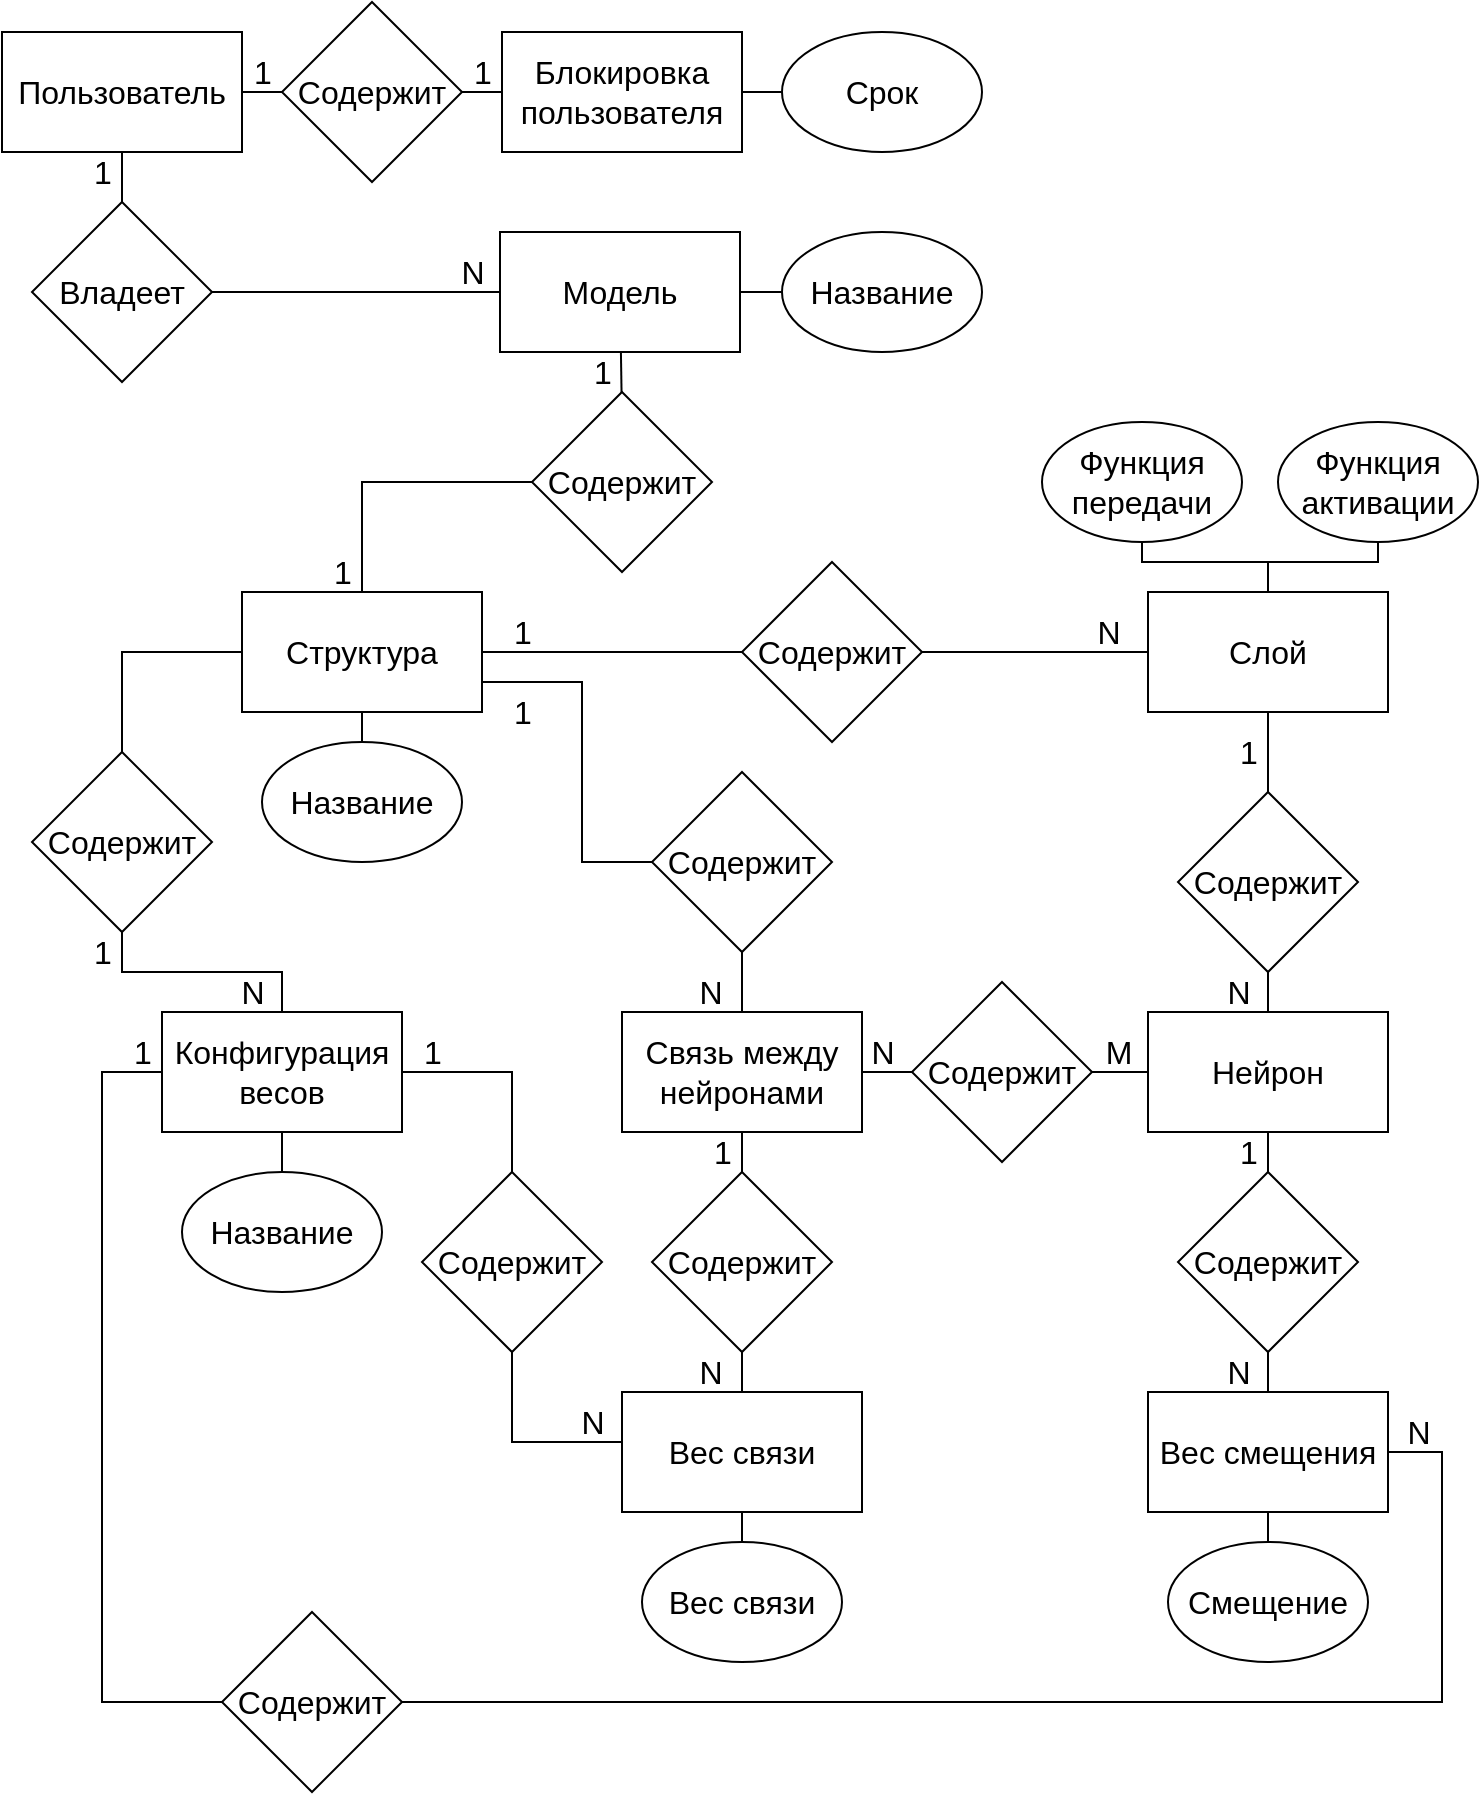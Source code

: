 <mxfile version="18.1.3" type="device" pages="2"><diagram id="gtROU_B0lXVm5h9OuXIc" name="er-chen"><mxGraphModel dx="946" dy="621" grid="1" gridSize="10" guides="1" tooltips="1" connect="1" arrows="1" fold="1" page="1" pageScale="1" pageWidth="827" pageHeight="1169" background="none" math="0" shadow="0"><root><mxCell id="0"/><mxCell id="1" parent="0"/><mxCell id="121" style="edgeStyle=none;html=1;exitX=0.5;exitY=1;exitDx=0;exitDy=0;entryX=0.5;entryY=0;entryDx=0;entryDy=0;endArrow=none;endFill=0;fontSize=16;" parent="1" source="118" target="120" edge="1"><mxGeometry relative="1" as="geometry"/></mxCell><mxCell id="212" style="edgeStyle=none;html=1;exitX=1;exitY=0.5;exitDx=0;exitDy=0;entryX=0;entryY=0.5;entryDx=0;entryDy=0;endArrow=none;endFill=0;fontSize=16;" parent="1" source="118" target="211" edge="1"><mxGeometry relative="1" as="geometry"/></mxCell><mxCell id="118" value="Пользователь" style="rounded=0;whiteSpace=wrap;html=1;fontSize=16;" parent="1" vertex="1"><mxGeometry x="60" y="40" width="120" height="60" as="geometry"/></mxCell><mxCell id="161" style="edgeStyle=none;html=1;endArrow=none;endFill=0;fontSize=16;" parent="1" source="119" target="160" edge="1"><mxGeometry relative="1" as="geometry"/></mxCell><mxCell id="119" value="Модель" style="rounded=0;whiteSpace=wrap;html=1;fontSize=16;" parent="1" vertex="1"><mxGeometry x="309" y="140" width="120" height="60" as="geometry"/></mxCell><mxCell id="122" style="edgeStyle=none;html=1;endArrow=none;endFill=0;fontSize=16;" parent="1" source="120" target="119" edge="1"><mxGeometry relative="1" as="geometry"/></mxCell><mxCell id="120" value="Владеет" style="rhombus;whiteSpace=wrap;html=1;fontSize=16;" parent="1" vertex="1"><mxGeometry x="75" y="125" width="90" height="90" as="geometry"/></mxCell><mxCell id="123" value="1" style="text;html=1;align=center;verticalAlign=middle;resizable=0;points=[];autosize=1;strokeColor=none;fillColor=none;fontSize=16;" parent="1" vertex="1"><mxGeometry x="100" y="100" width="20" height="20" as="geometry"/></mxCell><mxCell id="124" value="N" style="text;html=1;align=center;verticalAlign=middle;resizable=0;points=[];autosize=1;strokeColor=none;fillColor=none;fontSize=16;" parent="1" vertex="1"><mxGeometry x="280" y="150" width="30" height="20" as="geometry"/></mxCell><mxCell id="155" style="edgeStyle=none;html=1;exitX=1;exitY=0.5;exitDx=0;exitDy=0;entryX=0;entryY=0.5;entryDx=0;entryDy=0;endArrow=none;endFill=0;fontSize=16;" parent="1" source="127" target="154" edge="1"><mxGeometry relative="1" as="geometry"/></mxCell><mxCell id="165" style="edgeStyle=orthogonalEdgeStyle;html=1;exitX=1;exitY=0.75;exitDx=0;exitDy=0;entryX=0;entryY=0.5;entryDx=0;entryDy=0;endArrow=none;endFill=0;rounded=0;fontSize=16;" parent="1" source="127" target="164" edge="1"><mxGeometry relative="1" as="geometry"><Array as="points"><mxPoint x="350" y="365"/><mxPoint x="350" y="455"/></Array></mxGeometry></mxCell><mxCell id="MqV9SwAKyCHsrIegJaXu-225" style="edgeStyle=orthogonalEdgeStyle;rounded=0;orthogonalLoop=1;jettySize=auto;html=1;entryX=0.5;entryY=0;entryDx=0;entryDy=0;fontSize=16;endArrow=none;endFill=0;" parent="1" source="127" target="135" edge="1"><mxGeometry relative="1" as="geometry"/></mxCell><mxCell id="127" value="Структура" style="rounded=0;whiteSpace=wrap;html=1;fontSize=16;" parent="1" vertex="1"><mxGeometry x="180" y="320" width="120" height="60" as="geometry"/></mxCell><mxCell id="129" style="edgeStyle=none;html=1;endArrow=none;endFill=0;fontSize=16;" parent="1" target="119" edge="1"><mxGeometry relative="1" as="geometry"><mxPoint x="370" y="235" as="sourcePoint"/></mxGeometry></mxCell><mxCell id="MqV9SwAKyCHsrIegJaXu-217" style="edgeStyle=orthogonalEdgeStyle;rounded=0;orthogonalLoop=1;jettySize=auto;html=1;fontSize=16;entryX=0.5;entryY=0;entryDx=0;entryDy=0;endArrow=none;endFill=0;" parent="1" source="128" target="127" edge="1"><mxGeometry relative="1" as="geometry"><mxPoint x="200" y="240" as="targetPoint"/><mxPoint x="305" y="255" as="sourcePoint"/></mxGeometry></mxCell><mxCell id="128" value="Содержит" style="rhombus;whiteSpace=wrap;html=1;fontSize=16;" parent="1" vertex="1"><mxGeometry x="325" y="220" width="90" height="90" as="geometry"/></mxCell><mxCell id="131" value="1" style="text;html=1;align=center;verticalAlign=middle;resizable=0;points=[];autosize=1;strokeColor=none;fillColor=none;fontSize=16;" parent="1" vertex="1"><mxGeometry x="350" y="200" width="20" height="20" as="geometry"/></mxCell><mxCell id="171" style="edgeStyle=none;html=1;endArrow=none;endFill=0;fontSize=16;" parent="1" source="134" target="170" edge="1"><mxGeometry relative="1" as="geometry"/></mxCell><mxCell id="188" style="edgeStyle=orthogonalEdgeStyle;html=1;exitX=1;exitY=0.5;exitDx=0;exitDy=0;entryX=0.5;entryY=0;entryDx=0;entryDy=0;endArrow=none;endFill=0;rounded=0;fontSize=16;" parent="1" source="134" target="181" edge="1"><mxGeometry relative="1" as="geometry"/></mxCell><mxCell id="MqV9SwAKyCHsrIegJaXu-219" style="edgeStyle=orthogonalEdgeStyle;rounded=0;orthogonalLoop=1;jettySize=auto;html=1;fontSize=16;endArrow=none;endFill=0;" parent="1" source="134" target="135" edge="1"><mxGeometry relative="1" as="geometry"><Array as="points"><mxPoint x="200" y="510"/><mxPoint x="120" y="510"/></Array></mxGeometry></mxCell><mxCell id="134" value="Конфигурация&lt;br style=&quot;font-size: 16px;&quot;&gt;весов" style="rounded=0;whiteSpace=wrap;html=1;fontSize=16;" parent="1" vertex="1"><mxGeometry x="140" y="530" width="120" height="60" as="geometry"/></mxCell><mxCell id="135" value="Содержит" style="rhombus;whiteSpace=wrap;html=1;fontSize=16;" parent="1" vertex="1"><mxGeometry x="75" y="400" width="90" height="90" as="geometry"/></mxCell><mxCell id="138" value="1" style="text;html=1;align=center;verticalAlign=middle;resizable=0;points=[];autosize=1;strokeColor=none;fillColor=none;fontSize=16;" parent="1" vertex="1"><mxGeometry x="100" y="490" width="20" height="20" as="geometry"/></mxCell><mxCell id="139" value="N" style="text;html=1;align=center;verticalAlign=middle;resizable=0;points=[];autosize=1;strokeColor=none;fillColor=none;fontSize=16;" parent="1" vertex="1"><mxGeometry x="170" y="510" width="30" height="20" as="geometry"/></mxCell><mxCell id="151" style="edgeStyle=none;html=1;exitX=0.5;exitY=1;exitDx=0;exitDy=0;entryX=0.5;entryY=0;entryDx=0;entryDy=0;endArrow=none;endFill=0;fontSize=16;" parent="1" source="152" target="149" edge="1"><mxGeometry relative="1" as="geometry"><mxPoint x="693" y="390" as="sourcePoint"/></mxGeometry></mxCell><mxCell id="142" value="Функция &lt;br style=&quot;font-size: 16px;&quot;&gt;передачи" style="ellipse;whiteSpace=wrap;html=1;fontSize=16;" parent="1" vertex="1"><mxGeometry x="580" y="235" width="100" height="60" as="geometry"/></mxCell><mxCell id="143" value="Функция &lt;br style=&quot;font-size: 16px;&quot;&gt;активации" style="ellipse;whiteSpace=wrap;html=1;fontSize=16;" parent="1" vertex="1"><mxGeometry x="698" y="235" width="100" height="60" as="geometry"/></mxCell><mxCell id="147" value="Нейрон" style="rounded=0;whiteSpace=wrap;html=1;fontSize=16;" parent="1" vertex="1"><mxGeometry x="633" y="530" width="120" height="60" as="geometry"/></mxCell><mxCell id="148" style="edgeStyle=none;html=1;exitX=0.5;exitY=1;exitDx=0;exitDy=0;entryX=0.5;entryY=0;entryDx=0;entryDy=0;endArrow=none;endFill=0;fontSize=16;" parent="1" target="147" edge="1"><mxGeometry relative="1" as="geometry"><mxPoint x="693" y="500" as="sourcePoint"/></mxGeometry></mxCell><mxCell id="149" value="Содержит" style="rhombus;whiteSpace=wrap;html=1;fontSize=16;" parent="1" vertex="1"><mxGeometry x="648" y="420" width="90" height="90" as="geometry"/></mxCell><mxCell id="150" value="N" style="text;html=1;align=center;verticalAlign=middle;resizable=0;points=[];autosize=1;strokeColor=none;fillColor=none;fontSize=16;" parent="1" vertex="1"><mxGeometry x="663" y="510" width="30" height="20" as="geometry"/></mxCell><mxCell id="MqV9SwAKyCHsrIegJaXu-223" style="edgeStyle=orthogonalEdgeStyle;rounded=0;orthogonalLoop=1;jettySize=auto;html=1;fontSize=16;endArrow=none;endFill=0;" parent="1" source="152" target="143" edge="1"><mxGeometry relative="1" as="geometry"><Array as="points"><mxPoint x="693" y="305"/><mxPoint x="748" y="305"/></Array></mxGeometry></mxCell><mxCell id="MqV9SwAKyCHsrIegJaXu-224" style="edgeStyle=orthogonalEdgeStyle;rounded=0;orthogonalLoop=1;jettySize=auto;html=1;fontSize=16;endArrow=none;endFill=0;" parent="1" source="152" target="142" edge="1"><mxGeometry relative="1" as="geometry"><Array as="points"><mxPoint x="693" y="305"/><mxPoint x="630" y="305"/></Array></mxGeometry></mxCell><mxCell id="152" value="Слой" style="rounded=0;whiteSpace=wrap;html=1;fontSize=16;" parent="1" vertex="1"><mxGeometry x="633" y="320" width="120" height="60" as="geometry"/></mxCell><mxCell id="153" value="1" style="text;html=1;align=center;verticalAlign=middle;resizable=0;points=[];autosize=1;strokeColor=none;fillColor=none;fontSize=16;" parent="1" vertex="1"><mxGeometry x="673" y="390" width="20" height="20" as="geometry"/></mxCell><mxCell id="156" style="edgeStyle=none;html=1;exitX=1;exitY=0.5;exitDx=0;exitDy=0;entryX=0;entryY=0.5;entryDx=0;entryDy=0;endArrow=none;endFill=0;fontSize=16;" parent="1" source="154" target="152" edge="1"><mxGeometry relative="1" as="geometry"/></mxCell><mxCell id="154" value="Содержит" style="rhombus;whiteSpace=wrap;html=1;fontSize=16;" parent="1" vertex="1"><mxGeometry x="430" y="305" width="90" height="90" as="geometry"/></mxCell><mxCell id="157" value="1" style="text;html=1;align=center;verticalAlign=middle;resizable=0;points=[];autosize=1;strokeColor=none;fillColor=none;fontSize=16;" parent="1" vertex="1"><mxGeometry x="310" y="330" width="20" height="20" as="geometry"/></mxCell><mxCell id="158" value="1" style="text;html=1;align=center;verticalAlign=middle;resizable=0;points=[];autosize=1;strokeColor=none;fillColor=none;fontSize=16;" parent="1" vertex="1"><mxGeometry x="220" y="300" width="20" height="20" as="geometry"/></mxCell><mxCell id="159" value="N" style="text;html=1;align=center;verticalAlign=middle;resizable=0;points=[];autosize=1;strokeColor=none;fillColor=none;fontSize=16;" parent="1" vertex="1"><mxGeometry x="598" y="330" width="30" height="20" as="geometry"/></mxCell><mxCell id="160" value="Название" style="ellipse;whiteSpace=wrap;html=1;fontSize=16;" parent="1" vertex="1"><mxGeometry x="450" y="140" width="100" height="60" as="geometry"/></mxCell><mxCell id="163" style="edgeStyle=none;html=1;endArrow=none;endFill=0;fontSize=16;" parent="1" source="162" target="127" edge="1"><mxGeometry relative="1" as="geometry"/></mxCell><mxCell id="162" value="Название" style="ellipse;whiteSpace=wrap;html=1;fontSize=16;" parent="1" vertex="1"><mxGeometry x="190" y="395" width="100" height="60" as="geometry"/></mxCell><mxCell id="168" style="edgeStyle=none;html=1;exitX=0.5;exitY=1;exitDx=0;exitDy=0;entryX=0.5;entryY=0;entryDx=0;entryDy=0;endArrow=none;endFill=0;fontSize=16;" parent="1" source="164" target="167" edge="1"><mxGeometry relative="1" as="geometry"/></mxCell><mxCell id="164" value="Содержит" style="rhombus;whiteSpace=wrap;html=1;fontSize=16;" parent="1" vertex="1"><mxGeometry x="385" y="410" width="90" height="90" as="geometry"/></mxCell><mxCell id="166" value="1" style="text;html=1;align=center;verticalAlign=middle;resizable=0;points=[];autosize=1;strokeColor=none;fillColor=none;fontSize=16;" parent="1" vertex="1"><mxGeometry x="310" y="370" width="20" height="20" as="geometry"/></mxCell><mxCell id="173" style="edgeStyle=none;html=1;exitX=1;exitY=0.5;exitDx=0;exitDy=0;entryX=0;entryY=0.5;entryDx=0;entryDy=0;endArrow=none;endFill=0;fontSize=16;" parent="1" source="167" target="172" edge="1"><mxGeometry relative="1" as="geometry"/></mxCell><mxCell id="167" value="Связь между&lt;br style=&quot;font-size: 16px;&quot;&gt;нейронами" style="rounded=0;whiteSpace=wrap;html=1;fontSize=16;" parent="1" vertex="1"><mxGeometry x="370" y="530" width="120" height="60" as="geometry"/></mxCell><mxCell id="169" value="N" style="text;html=1;align=center;verticalAlign=middle;resizable=0;points=[];autosize=1;strokeColor=none;fillColor=none;fontSize=16;" parent="1" vertex="1"><mxGeometry x="399" y="510" width="30" height="20" as="geometry"/></mxCell><mxCell id="170" value="Название" style="ellipse;whiteSpace=wrap;html=1;fontSize=16;" parent="1" vertex="1"><mxGeometry x="150" y="610" width="100" height="60" as="geometry"/></mxCell><mxCell id="174" style="edgeStyle=none;html=1;exitX=1;exitY=0.5;exitDx=0;exitDy=0;entryX=0;entryY=0.5;entryDx=0;entryDy=0;endArrow=none;endFill=0;fontSize=16;" parent="1" target="147" edge="1"><mxGeometry relative="1" as="geometry"><mxPoint x="593" y="560" as="sourcePoint"/></mxGeometry></mxCell><mxCell id="172" value="Содержит" style="rhombus;whiteSpace=wrap;html=1;fontSize=16;" parent="1" vertex="1"><mxGeometry x="515" y="515" width="90" height="90" as="geometry"/></mxCell><mxCell id="175" value="N" style="text;html=1;align=center;verticalAlign=middle;resizable=0;points=[];autosize=1;strokeColor=none;fillColor=none;fontSize=16;" parent="1" vertex="1"><mxGeometry x="485" y="540" width="30" height="20" as="geometry"/></mxCell><mxCell id="176" value="M" style="text;html=1;align=center;verticalAlign=middle;resizable=0;points=[];autosize=1;strokeColor=none;fillColor=none;fontSize=16;" parent="1" vertex="1"><mxGeometry x="603" y="540" width="30" height="20" as="geometry"/></mxCell><mxCell id="209" style="edgeStyle=none;html=1;endArrow=none;endFill=0;fontSize=16;" parent="1" source="179" target="208" edge="1"><mxGeometry relative="1" as="geometry"/></mxCell><mxCell id="179" value="Вес связи" style="rounded=0;whiteSpace=wrap;html=1;fontSize=16;" parent="1" vertex="1"><mxGeometry x="370" y="720" width="120" height="60" as="geometry"/></mxCell><mxCell id="182" style="edgeStyle=orthogonalEdgeStyle;html=1;exitX=0.5;exitY=1;exitDx=0;exitDy=0;entryX=0;entryY=0.5;entryDx=0;entryDy=0;endArrow=none;endFill=0;rounded=0;fontSize=16;" parent="1" target="179" edge="1"><mxGeometry relative="1" as="geometry"><mxPoint x="315" y="695" as="sourcePoint"/><Array as="points"><mxPoint x="315" y="745"/><mxPoint x="370" y="745"/></Array></mxGeometry></mxCell><mxCell id="181" value="Содержит" style="rhombus;whiteSpace=wrap;html=1;fontSize=16;" parent="1" vertex="1"><mxGeometry x="270" y="610" width="90" height="90" as="geometry"/></mxCell><mxCell id="184" style="edgeStyle=none;html=1;exitX=0.5;exitY=0;exitDx=0;exitDy=0;entryX=0.5;entryY=1;entryDx=0;entryDy=0;endArrow=none;endFill=0;fontSize=16;" parent="1" source="183" target="167" edge="1"><mxGeometry relative="1" as="geometry"/></mxCell><mxCell id="185" style="edgeStyle=none;html=1;exitX=0.5;exitY=1;exitDx=0;exitDy=0;entryX=0.5;entryY=0;entryDx=0;entryDy=0;endArrow=none;endFill=0;fontSize=16;" parent="1" target="179" edge="1"><mxGeometry relative="1" as="geometry"><mxPoint x="430" y="695" as="sourcePoint"/></mxGeometry></mxCell><mxCell id="183" value="Содержит" style="rhombus;whiteSpace=wrap;html=1;fontSize=16;" parent="1" vertex="1"><mxGeometry x="385" y="610" width="90" height="90" as="geometry"/></mxCell><mxCell id="186" value="N" style="text;html=1;align=center;verticalAlign=middle;resizable=0;points=[];autosize=1;strokeColor=none;fillColor=none;fontSize=16;" parent="1" vertex="1"><mxGeometry x="399" y="700" width="30" height="20" as="geometry"/></mxCell><mxCell id="187" value="1" style="text;html=1;align=center;verticalAlign=middle;resizable=0;points=[];autosize=1;strokeColor=none;fillColor=none;fontSize=16;" parent="1" vertex="1"><mxGeometry x="410" y="590" width="20" height="20" as="geometry"/></mxCell><mxCell id="189" value="N" style="text;html=1;align=center;verticalAlign=middle;resizable=0;points=[];autosize=1;strokeColor=none;fillColor=none;fontSize=16;" parent="1" vertex="1"><mxGeometry x="340" y="725" width="30" height="20" as="geometry"/></mxCell><mxCell id="190" value="1" style="text;html=1;align=center;verticalAlign=middle;resizable=0;points=[];autosize=1;strokeColor=none;fillColor=none;fontSize=16;" parent="1" vertex="1"><mxGeometry x="265" y="540" width="20" height="20" as="geometry"/></mxCell><mxCell id="205" style="edgeStyle=none;html=1;endArrow=none;endFill=0;fontSize=16;" parent="1" source="191" target="204" edge="1"><mxGeometry relative="1" as="geometry"/></mxCell><mxCell id="191" value="Вес смещения" style="rounded=0;whiteSpace=wrap;html=1;fontSize=16;" parent="1" vertex="1"><mxGeometry x="633" y="720" width="120" height="60" as="geometry"/></mxCell><mxCell id="193" style="edgeStyle=orthogonalEdgeStyle;rounded=0;html=1;endArrow=none;endFill=0;fontSize=16;" parent="1" source="192" target="191" edge="1"><mxGeometry relative="1" as="geometry"><mxPoint x="260" y="910" as="sourcePoint"/><mxPoint x="720" y="780" as="targetPoint"/><Array as="points"><mxPoint x="780" y="875"/><mxPoint x="780" y="750"/></Array></mxGeometry></mxCell><mxCell id="194" style="edgeStyle=orthogonalEdgeStyle;rounded=0;html=1;endArrow=none;endFill=0;fontSize=16;" parent="1" source="192" target="134" edge="1"><mxGeometry relative="1" as="geometry"><mxPoint x="170" y="910" as="sourcePoint"/><mxPoint x="200" y="570" as="targetPoint"/><Array as="points"><mxPoint x="110" y="875"/><mxPoint x="110" y="560"/></Array></mxGeometry></mxCell><mxCell id="192" value="Содержит" style="rhombus;whiteSpace=wrap;html=1;fontSize=16;" parent="1" vertex="1"><mxGeometry x="170" y="830" width="90" height="90" as="geometry"/></mxCell><mxCell id="197" style="edgeStyle=orthogonalEdgeStyle;rounded=0;html=1;exitX=0.5;exitY=1;exitDx=0;exitDy=0;entryX=0.5;entryY=0;entryDx=0;entryDy=0;endArrow=none;endFill=0;fontSize=16;" parent="1" source="195" target="191" edge="1"><mxGeometry relative="1" as="geometry"/></mxCell><mxCell id="195" value="Содержит" style="rhombus;whiteSpace=wrap;html=1;fontSize=16;" parent="1" vertex="1"><mxGeometry x="648" y="610" width="90" height="90" as="geometry"/></mxCell><mxCell id="198" value="1" style="text;html=1;align=center;verticalAlign=middle;resizable=0;points=[];autosize=1;strokeColor=none;fillColor=none;fontSize=16;" parent="1" vertex="1"><mxGeometry x="673" y="590" width="20" height="20" as="geometry"/></mxCell><mxCell id="199" value="" style="edgeStyle=orthogonalEdgeStyle;rounded=0;html=1;exitX=0.5;exitY=1;exitDx=0;exitDy=0;entryX=0.5;entryY=0;entryDx=0;entryDy=0;endArrow=none;endFill=0;fontSize=16;" parent="1" source="147" target="195" edge="1"><mxGeometry relative="1" as="geometry"><mxPoint x="693" y="590" as="sourcePoint"/><mxPoint x="693" y="630" as="targetPoint"/></mxGeometry></mxCell><mxCell id="200" value="N" style="text;html=1;align=center;verticalAlign=middle;resizable=0;points=[];autosize=1;strokeColor=none;fillColor=none;fontSize=16;" parent="1" vertex="1"><mxGeometry x="663" y="700" width="30" height="20" as="geometry"/></mxCell><mxCell id="202" value="N" style="text;html=1;align=center;verticalAlign=middle;resizable=0;points=[];autosize=1;strokeColor=none;fillColor=none;fontSize=16;" parent="1" vertex="1"><mxGeometry x="753" y="730" width="30" height="20" as="geometry"/></mxCell><mxCell id="203" value="1" style="text;html=1;align=center;verticalAlign=middle;resizable=0;points=[];autosize=1;strokeColor=none;fillColor=none;fontSize=16;" parent="1" vertex="1"><mxGeometry x="120" y="540" width="20" height="20" as="geometry"/></mxCell><mxCell id="204" value="Смещение" style="ellipse;whiteSpace=wrap;html=1;fontSize=16;" parent="1" vertex="1"><mxGeometry x="643" y="795" width="100" height="60" as="geometry"/></mxCell><mxCell id="208" value="Вес связи" style="ellipse;whiteSpace=wrap;html=1;fontSize=16;" parent="1" vertex="1"><mxGeometry x="380" y="795" width="100" height="60" as="geometry"/></mxCell><mxCell id="217" style="edgeStyle=none;html=1;exitX=1;exitY=0.5;exitDx=0;exitDy=0;entryX=0;entryY=0.5;entryDx=0;entryDy=0;endArrow=none;endFill=0;fontSize=16;" parent="1" source="210" target="216" edge="1"><mxGeometry relative="1" as="geometry"/></mxCell><mxCell id="210" value="Блокировка&lt;br style=&quot;font-size: 16px;&quot;&gt;пользователя" style="rounded=0;whiteSpace=wrap;html=1;fontSize=16;" parent="1" vertex="1"><mxGeometry x="310" y="40" width="120" height="60" as="geometry"/></mxCell><mxCell id="213" style="edgeStyle=none;html=1;exitX=1;exitY=0.5;exitDx=0;exitDy=0;entryX=0;entryY=0.5;entryDx=0;entryDy=0;endArrow=none;endFill=0;fontSize=16;" parent="1" source="211" target="210" edge="1"><mxGeometry relative="1" as="geometry"/></mxCell><mxCell id="211" value="Содержит" style="rhombus;whiteSpace=wrap;html=1;fontSize=16;" parent="1" vertex="1"><mxGeometry x="200" y="25" width="90" height="90" as="geometry"/></mxCell><mxCell id="214" value="1" style="text;html=1;align=center;verticalAlign=middle;resizable=0;points=[];autosize=1;strokeColor=none;fillColor=none;fontSize=16;" parent="1" vertex="1"><mxGeometry x="180" y="50" width="20" height="20" as="geometry"/></mxCell><mxCell id="215" value="1" style="text;html=1;align=center;verticalAlign=middle;resizable=0;points=[];autosize=1;strokeColor=none;fillColor=none;fontSize=16;" parent="1" vertex="1"><mxGeometry x="290" y="50" width="20" height="20" as="geometry"/></mxCell><mxCell id="216" value="Срок" style="ellipse;whiteSpace=wrap;html=1;fontSize=16;" parent="1" vertex="1"><mxGeometry x="450" y="40" width="100" height="60" as="geometry"/></mxCell></root></mxGraphModel></diagram><diagram id="xUkpQqxX10fvuQ5n2Ke4" name="er"><mxGraphModel dx="119" dy="621" grid="1" gridSize="10" guides="1" tooltips="1" connect="1" arrows="1" fold="1" page="1" pageScale="1" pageWidth="827" pageHeight="1169" math="0" shadow="0"><root><mxCell id="0"/><mxCell id="1" parent="0"/><mxCell id="kwLoWZP7k_EDPsSySVi0-22" value="PK" style="text;html=1;align=center;verticalAlign=middle;resizable=0;points=[];autosize=1;strokeColor=none;fillColor=none;fontSize=16;" parent="1" vertex="1"><mxGeometry x="1559" y="170" width="40" height="20" as="geometry"/></mxCell><mxCell id="kwLoWZP7k_EDPsSySVi0-60" value="users_info" style="swimlane;fontStyle=0;childLayout=stackLayout;horizontal=1;startSize=26;fillColor=none;horizontalStack=0;resizeParent=1;resizeParentMax=0;resizeLast=0;collapsible=1;marginBottom=0;fontSize=16;" parent="1" vertex="1"><mxGeometry x="1400" y="140" width="200" height="260" as="geometry"/></mxCell><mxCell id="kwLoWZP7k_EDPsSySVi0-61" value="+ id" style="text;strokeColor=none;fillColor=none;align=left;verticalAlign=top;spacingLeft=4;spacingRight=4;overflow=hidden;rotatable=0;points=[[0,0.5],[1,0.5]];portConstraint=eastwest;fontSize=16;" parent="kwLoWZP7k_EDPsSySVi0-60" vertex="1"><mxGeometry y="26" width="200" height="26" as="geometry"/></mxCell><mxCell id="kwLoWZP7k_EDPsSySVi0-62" value="+ username" style="text;strokeColor=none;fillColor=none;align=left;verticalAlign=top;spacingLeft=4;spacingRight=4;overflow=hidden;rotatable=0;points=[[0,0.5],[1,0.5]];portConstraint=eastwest;fontSize=16;" parent="kwLoWZP7k_EDPsSySVi0-60" vertex="1"><mxGeometry y="52" width="200" height="26" as="geometry"/></mxCell><mxCell id="kwLoWZP7k_EDPsSySVi0-64" value="+ email" style="text;strokeColor=none;fillColor=none;align=left;verticalAlign=top;spacingLeft=4;spacingRight=4;overflow=hidden;rotatable=0;points=[[0,0.5],[1,0.5]];portConstraint=eastwest;fontSize=16;" parent="kwLoWZP7k_EDPsSySVi0-60" vertex="1"><mxGeometry y="78" width="200" height="26" as="geometry"/></mxCell><mxCell id="kwLoWZP7k_EDPsSySVi0-65" value="+ fullname" style="text;strokeColor=none;fillColor=none;align=left;verticalAlign=top;spacingLeft=4;spacingRight=4;overflow=hidden;rotatable=0;points=[[0,0.5],[1,0.5]];portConstraint=eastwest;fontSize=16;" parent="kwLoWZP7k_EDPsSySVi0-60" vertex="1"><mxGeometry y="104" width="200" height="26" as="geometry"/></mxCell><mxCell id="kwLoWZP7k_EDPsSySVi0-63" value="+ password_hash" style="text;strokeColor=none;fillColor=none;align=left;verticalAlign=top;spacingLeft=4;spacingRight=4;overflow=hidden;rotatable=0;points=[[0,0.5],[1,0.5]];portConstraint=eastwest;fontSize=16;" parent="kwLoWZP7k_EDPsSySVi0-60" vertex="1"><mxGeometry y="130" width="200" height="26" as="geometry"/></mxCell><mxCell id="kwLoWZP7k_EDPsSySVi0-66" value="+ flags" style="text;strokeColor=none;fillColor=none;align=left;verticalAlign=top;spacingLeft=4;spacingRight=4;overflow=hidden;rotatable=0;points=[[0,0.5],[1,0.5]];portConstraint=eastwest;fontSize=16;" parent="kwLoWZP7k_EDPsSySVi0-60" vertex="1"><mxGeometry y="156" width="200" height="26" as="geometry"/></mxCell><mxCell id="kwLoWZP7k_EDPsSySVi0-67" value="+ blocked" style="text;strokeColor=none;fillColor=none;align=left;verticalAlign=top;spacingLeft=4;spacingRight=4;overflow=hidden;rotatable=0;points=[[0,0.5],[1,0.5]];portConstraint=eastwest;fontSize=16;" parent="kwLoWZP7k_EDPsSySVi0-60" vertex="1"><mxGeometry y="182" width="200" height="26" as="geometry"/></mxCell><mxCell id="kwLoWZP7k_EDPsSySVi0-68" value="+ created_at" style="text;strokeColor=none;fillColor=none;align=left;verticalAlign=top;spacingLeft=4;spacingRight=4;overflow=hidden;rotatable=0;points=[[0,0.5],[1,0.5]];portConstraint=eastwest;fontSize=16;" parent="kwLoWZP7k_EDPsSySVi0-60" vertex="1"><mxGeometry y="208" width="200" height="26" as="geometry"/></mxCell><mxCell id="kwLoWZP7k_EDPsSySVi0-69" value="+ updated_at" style="text;strokeColor=none;fillColor=none;align=left;verticalAlign=top;spacingLeft=4;spacingRight=4;overflow=hidden;rotatable=0;points=[[0,0.5],[1,0.5]];portConstraint=eastwest;fontSize=16;" parent="kwLoWZP7k_EDPsSySVi0-60" vertex="1"><mxGeometry y="234" width="200" height="26" as="geometry"/></mxCell><mxCell id="kwLoWZP7k_EDPsSySVi0-80" value="PK" style="text;html=1;align=center;verticalAlign=middle;resizable=0;points=[];autosize=1;strokeColor=none;fillColor=none;fontSize=16;" parent="1" vertex="1"><mxGeometry x="1041.06" y="170" width="40" height="20" as="geometry"/></mxCell><mxCell id="kwLoWZP7k_EDPsSySVi0-81" value="models" style="swimlane;fontStyle=0;childLayout=stackLayout;horizontal=1;startSize=26;fillColor=none;horizontalStack=0;resizeParent=1;resizeParentMax=0;resizeLast=0;collapsible=1;marginBottom=0;fontSize=16;" parent="1" vertex="1"><mxGeometry x="899.06" y="140" width="200" height="156" as="geometry"/></mxCell><mxCell id="kwLoWZP7k_EDPsSySVi0-82" value="+ id" style="text;strokeColor=none;fillColor=none;align=left;verticalAlign=top;spacingLeft=4;spacingRight=4;overflow=hidden;rotatable=0;points=[[0,0.5],[1,0.5]];portConstraint=eastwest;fontSize=16;" parent="kwLoWZP7k_EDPsSySVi0-81" vertex="1"><mxGeometry y="26" width="200" height="26" as="geometry"/></mxCell><mxCell id="kwLoWZP7k_EDPsSySVi0-83" value="+ title" style="text;strokeColor=none;fillColor=none;align=left;verticalAlign=top;spacingLeft=4;spacingRight=4;overflow=hidden;rotatable=0;points=[[0,0.5],[1,0.5]];portConstraint=eastwest;fontSize=16;" parent="kwLoWZP7k_EDPsSySVi0-81" vertex="1"><mxGeometry y="52" width="200" height="26" as="geometry"/></mxCell><mxCell id="kwLoWZP7k_EDPsSySVi0-89" value="+ created_at" style="text;strokeColor=none;fillColor=none;align=left;verticalAlign=top;spacingLeft=4;spacingRight=4;overflow=hidden;rotatable=0;points=[[0,0.5],[1,0.5]];portConstraint=eastwest;fontSize=16;" parent="kwLoWZP7k_EDPsSySVi0-81" vertex="1"><mxGeometry y="78" width="200" height="26" as="geometry"/></mxCell><mxCell id="kwLoWZP7k_EDPsSySVi0-90" value="+ updated_at" style="text;strokeColor=none;fillColor=none;align=left;verticalAlign=top;spacingLeft=4;spacingRight=4;overflow=hidden;rotatable=0;points=[[0,0.5],[1,0.5]];portConstraint=eastwest;fontSize=16;" parent="kwLoWZP7k_EDPsSySVi0-81" vertex="1"><mxGeometry y="104" width="200" height="26" as="geometry"/></mxCell><mxCell id="kwLoWZP7k_EDPsSySVi0-104" value="+ owner_id" style="text;strokeColor=none;fillColor=none;align=left;verticalAlign=top;spacingLeft=4;spacingRight=4;overflow=hidden;rotatable=0;points=[[0,0.5],[1,0.5]];portConstraint=eastwest;fontSize=16;" parent="kwLoWZP7k_EDPsSySVi0-81" vertex="1"><mxGeometry y="130" width="200" height="26" as="geometry"/></mxCell><mxCell id="kwLoWZP7k_EDPsSySVi0-91" value="PK" style="text;html=1;align=center;verticalAlign=middle;resizable=0;points=[];autosize=1;strokeColor=none;fillColor=none;fontSize=16;" parent="1" vertex="1"><mxGeometry x="1040" y="370" width="40" height="20" as="geometry"/></mxCell><mxCell id="kwLoWZP7k_EDPsSySVi0-92" value="strucutres" style="swimlane;fontStyle=0;childLayout=stackLayout;horizontal=1;startSize=26;fillColor=none;horizontalStack=0;resizeParent=1;resizeParentMax=0;resizeLast=0;collapsible=1;marginBottom=0;fontSize=16;" parent="1" vertex="1"><mxGeometry x="899.06" y="340" width="200" height="104" as="geometry"/></mxCell><mxCell id="kwLoWZP7k_EDPsSySVi0-93" value="+ id" style="text;strokeColor=none;fillColor=none;align=left;verticalAlign=top;spacingLeft=4;spacingRight=4;overflow=hidden;rotatable=0;points=[[0,0.5],[1,0.5]];portConstraint=eastwest;fontSize=16;" parent="kwLoWZP7k_EDPsSySVi0-92" vertex="1"><mxGeometry y="26" width="200" height="26" as="geometry"/></mxCell><mxCell id="kwLoWZP7k_EDPsSySVi0-94" value="+ title" style="text;strokeColor=none;fillColor=none;align=left;verticalAlign=top;spacingLeft=4;spacingRight=4;overflow=hidden;rotatable=0;points=[[0,0.5],[1,0.5]];portConstraint=eastwest;fontSize=16;" parent="kwLoWZP7k_EDPsSySVi0-92" vertex="1"><mxGeometry y="52" width="200" height="26" as="geometry"/></mxCell><mxCell id="kwLoWZP7k_EDPsSySVi0-96" value="+ model_id" style="text;strokeColor=none;fillColor=none;align=left;verticalAlign=top;spacingLeft=4;spacingRight=4;overflow=hidden;rotatable=0;points=[[0,0.5],[1,0.5]];portConstraint=eastwest;fontSize=16;" parent="kwLoWZP7k_EDPsSySVi0-92" vertex="1"><mxGeometry y="78" width="200" height="26" as="geometry"/></mxCell><mxCell id="kwLoWZP7k_EDPsSySVi0-97" value="PK" style="text;html=1;align=center;verticalAlign=middle;resizable=0;points=[];autosize=1;strokeColor=none;fillColor=none;fontSize=16;" parent="1" vertex="1"><mxGeometry x="1058.06" y="540.5" width="40" height="20" as="geometry"/></mxCell><mxCell id="kwLoWZP7k_EDPsSySVi0-98" value="weights_info" style="swimlane;fontStyle=0;childLayout=stackLayout;horizontal=1;startSize=26;fillColor=none;horizontalStack=0;resizeParent=1;resizeParentMax=0;resizeLast=0;collapsible=1;marginBottom=0;fontSize=16;" parent="1" vertex="1"><mxGeometry x="899.06" y="510" width="200" height="156" as="geometry"/></mxCell><mxCell id="kwLoWZP7k_EDPsSySVi0-99" value="+ id" style="text;strokeColor=none;fillColor=none;align=left;verticalAlign=top;spacingLeft=4;spacingRight=4;overflow=hidden;rotatable=0;points=[[0,0.5],[1,0.5]];portConstraint=eastwest;fontSize=16;" parent="kwLoWZP7k_EDPsSySVi0-98" vertex="1"><mxGeometry y="26" width="200" height="26" as="geometry"/></mxCell><mxCell id="kwLoWZP7k_EDPsSySVi0-100" value="+ name" style="text;strokeColor=none;fillColor=none;align=left;verticalAlign=top;spacingLeft=4;spacingRight=4;overflow=hidden;rotatable=0;points=[[0,0.5],[1,0.5]];portConstraint=eastwest;fontSize=16;" parent="kwLoWZP7k_EDPsSySVi0-98" vertex="1"><mxGeometry y="52" width="200" height="26" as="geometry"/></mxCell><mxCell id="kwLoWZP7k_EDPsSySVi0-101" value="+ created_at" style="text;strokeColor=none;fillColor=none;align=left;verticalAlign=top;spacingLeft=4;spacingRight=4;overflow=hidden;rotatable=0;points=[[0,0.5],[1,0.5]];portConstraint=eastwest;fontSize=16;" parent="kwLoWZP7k_EDPsSySVi0-98" vertex="1"><mxGeometry y="78" width="200" height="26" as="geometry"/></mxCell><mxCell id="kwLoWZP7k_EDPsSySVi0-103" value="+ updated_at" style="text;strokeColor=none;fillColor=none;align=left;verticalAlign=top;spacingLeft=4;spacingRight=4;overflow=hidden;rotatable=0;points=[[0,0.5],[1,0.5]];portConstraint=eastwest;fontSize=16;" parent="kwLoWZP7k_EDPsSySVi0-98" vertex="1"><mxGeometry y="104" width="200" height="26" as="geometry"/></mxCell><mxCell id="kwLoWZP7k_EDPsSySVi0-102" value="+ structure_id" style="text;strokeColor=none;fillColor=none;align=left;verticalAlign=top;spacingLeft=4;spacingRight=4;overflow=hidden;rotatable=0;points=[[0,0.5],[1,0.5]];portConstraint=eastwest;fontSize=16;" parent="kwLoWZP7k_EDPsSySVi0-98" vertex="1"><mxGeometry y="130" width="200" height="26" as="geometry"/></mxCell><mxCell id="kwLoWZP7k_EDPsSySVi0-105" value="FK" style="text;html=1;align=center;verticalAlign=middle;resizable=0;points=[];autosize=1;strokeColor=none;fillColor=none;fontSize=16;" parent="1" vertex="1"><mxGeometry x="1040" y="424" width="40" height="20" as="geometry"/></mxCell><mxCell id="kwLoWZP7k_EDPsSySVi0-106" value="FK" style="text;html=1;align=center;verticalAlign=middle;resizable=0;points=[];autosize=1;strokeColor=none;fillColor=none;fontSize=16;" parent="1" vertex="1"><mxGeometry x="1041.06" y="276" width="40" height="20" as="geometry"/></mxCell><mxCell id="kwLoWZP7k_EDPsSySVi0-107" value="FK" style="text;html=1;align=center;verticalAlign=middle;resizable=0;points=[];autosize=1;strokeColor=none;fillColor=none;fontSize=16;" parent="1" vertex="1"><mxGeometry x="1059.06" y="646" width="40" height="20" as="geometry"/></mxCell><mxCell id="kwLoWZP7k_EDPsSySVi0-109" style="edgeStyle=orthogonalEdgeStyle;rounded=0;orthogonalLoop=1;jettySize=auto;html=1;fontSize=16;startArrow=ERone;startFill=0;endArrow=ERone;endFill=0;" parent="1" source="kwLoWZP7k_EDPsSySVi0-92" target="kwLoWZP7k_EDPsSySVi0-81" edge="1"><mxGeometry relative="1" as="geometry"><Array as="points"/></mxGeometry></mxCell><mxCell id="kwLoWZP7k_EDPsSySVi0-167" style="edgeStyle=orthogonalEdgeStyle;rounded=0;orthogonalLoop=1;jettySize=auto;html=1;fontSize=16;startArrow=ERoneToMany;startFill=0;endArrow=ERone;endFill=0;" parent="1" source="kwLoWZP7k_EDPsSySVi0-110" target="kwLoWZP7k_EDPsSySVi0-144" edge="1"><mxGeometry relative="1" as="geometry"/></mxCell><mxCell id="kwLoWZP7k_EDPsSySVi0-110" value="neuron_links" style="swimlane;fontStyle=0;childLayout=stackLayout;horizontal=1;startSize=26;fillColor=none;horizontalStack=0;resizeParent=1;resizeParentMax=0;resizeLast=0;collapsible=1;marginBottom=0;fontSize=16;" parent="1" vertex="1"><mxGeometry x="1400" y="690" width="200" height="104" as="geometry"/></mxCell><mxCell id="kwLoWZP7k_EDPsSySVi0-111" value="+ id" style="text;strokeColor=none;fillColor=none;align=left;verticalAlign=top;spacingLeft=4;spacingRight=4;overflow=hidden;rotatable=0;points=[[0,0.5],[1,0.5]];portConstraint=eastwest;fontSize=16;" parent="kwLoWZP7k_EDPsSySVi0-110" vertex="1"><mxGeometry y="26" width="200" height="26" as="geometry"/></mxCell><mxCell id="kwLoWZP7k_EDPsSySVi0-112" value="+ from_id" style="text;strokeColor=none;fillColor=none;align=left;verticalAlign=top;spacingLeft=4;spacingRight=4;overflow=hidden;rotatable=0;points=[[0,0.5],[1,0.5]];portConstraint=eastwest;fontSize=16;" parent="kwLoWZP7k_EDPsSySVi0-110" vertex="1"><mxGeometry y="52" width="200" height="26" as="geometry"/></mxCell><mxCell id="kwLoWZP7k_EDPsSySVi0-115" value="+ to_id" style="text;strokeColor=none;fillColor=none;align=left;verticalAlign=top;spacingLeft=4;spacingRight=4;overflow=hidden;rotatable=0;points=[[0,0.5],[1,0.5]];portConstraint=eastwest;fontSize=16;" parent="kwLoWZP7k_EDPsSySVi0-110" vertex="1"><mxGeometry y="78" width="200" height="26" as="geometry"/></mxCell><mxCell id="kwLoWZP7k_EDPsSySVi0-118" value="PK" style="text;html=1;align=center;verticalAlign=middle;resizable=0;points=[];autosize=1;strokeColor=none;fillColor=none;fontSize=16;" parent="1" vertex="1"><mxGeometry x="1560" y="720.5" width="40" height="20" as="geometry"/></mxCell><mxCell id="kwLoWZP7k_EDPsSySVi0-119" value="FK" style="text;html=1;align=center;verticalAlign=middle;resizable=0;points=[];autosize=1;strokeColor=none;fillColor=none;fontSize=16;" parent="1" vertex="1"><mxGeometry x="1560" y="773" width="40" height="20" as="geometry"/></mxCell><mxCell id="kwLoWZP7k_EDPsSySVi0-121" value="FK" style="text;html=1;align=center;verticalAlign=middle;resizable=0;points=[];autosize=1;strokeColor=none;fillColor=none;fontSize=16;" parent="1" vertex="1"><mxGeometry x="1560" y="748" width="40" height="20" as="geometry"/></mxCell><mxCell id="kwLoWZP7k_EDPsSySVi0-128" value="PK" style="text;html=1;align=center;verticalAlign=middle;resizable=0;points=[];autosize=1;strokeColor=none;fillColor=none;fontSize=16;" parent="1" vertex="1"><mxGeometry x="1299" y="369.5" width="40" height="20" as="geometry"/></mxCell><mxCell id="kwLoWZP7k_EDPsSySVi0-129" value="layers" style="swimlane;fontStyle=0;childLayout=stackLayout;horizontal=1;startSize=26;fillColor=none;horizontalStack=0;resizeParent=1;resizeParentMax=0;resizeLast=0;collapsible=1;marginBottom=0;fontSize=16;" parent="1" vertex="1"><mxGeometry x="1150" y="339" width="200" height="130" as="geometry"/></mxCell><mxCell id="kwLoWZP7k_EDPsSySVi0-130" value="+ id" style="text;strokeColor=none;fillColor=none;align=left;verticalAlign=top;spacingLeft=4;spacingRight=4;overflow=hidden;rotatable=0;points=[[0,0.5],[1,0.5]];portConstraint=eastwest;fontSize=16;" parent="kwLoWZP7k_EDPsSySVi0-129" vertex="1"><mxGeometry y="26" width="200" height="26" as="geometry"/></mxCell><mxCell id="kwLoWZP7k_EDPsSySVi0-131" value="+ limit_func" style="text;strokeColor=none;fillColor=none;align=left;verticalAlign=top;spacingLeft=4;spacingRight=4;overflow=hidden;rotatable=0;points=[[0,0.5],[1,0.5]];portConstraint=eastwest;fontSize=16;" parent="kwLoWZP7k_EDPsSySVi0-129" vertex="1"><mxGeometry y="52" width="200" height="26" as="geometry"/></mxCell><mxCell id="kwLoWZP7k_EDPsSySVi0-132" value="+ activation_func" style="text;strokeColor=none;fillColor=none;align=left;verticalAlign=top;spacingLeft=4;spacingRight=4;overflow=hidden;rotatable=0;points=[[0,0.5],[1,0.5]];portConstraint=eastwest;fontSize=16;" parent="kwLoWZP7k_EDPsSySVi0-129" vertex="1"><mxGeometry y="78" width="200" height="26" as="geometry"/></mxCell><mxCell id="kwLoWZP7k_EDPsSySVi0-134" value="+ structure_id" style="text;strokeColor=none;fillColor=none;align=left;verticalAlign=top;spacingLeft=4;spacingRight=4;overflow=hidden;rotatable=0;points=[[0,0.5],[1,0.5]];portConstraint=eastwest;fontSize=16;" parent="kwLoWZP7k_EDPsSySVi0-129" vertex="1"><mxGeometry y="104" width="200" height="26" as="geometry"/></mxCell><mxCell id="kwLoWZP7k_EDPsSySVi0-135" value="FK" style="text;html=1;align=center;verticalAlign=middle;resizable=0;points=[];autosize=1;strokeColor=none;fillColor=none;fontSize=16;" parent="1" vertex="1"><mxGeometry x="1300" y="449" width="40" height="20" as="geometry"/></mxCell><mxCell id="kwLoWZP7k_EDPsSySVi0-137" style="edgeStyle=orthogonalEdgeStyle;rounded=0;orthogonalLoop=1;jettySize=auto;html=1;entryX=1;entryY=0.5;entryDx=0;entryDy=0;fontSize=16;startArrow=ERoneToMany;startFill=0;endArrow=ERone;endFill=0;exitX=0;exitY=0.5;exitDx=0;exitDy=0;" parent="1" source="kwLoWZP7k_EDPsSySVi0-134" target="kwLoWZP7k_EDPsSySVi0-93" edge="1"><mxGeometry relative="1" as="geometry"/></mxCell><mxCell id="kwLoWZP7k_EDPsSySVi0-143" value="PK" style="text;html=1;align=center;verticalAlign=middle;resizable=0;points=[];autosize=1;strokeColor=none;fillColor=none;fontSize=16;" parent="1" vertex="1"><mxGeometry x="1559" y="539.5" width="40" height="20" as="geometry"/></mxCell><mxCell id="kwLoWZP7k_EDPsSySVi0-144" value="neurons" style="swimlane;fontStyle=0;childLayout=stackLayout;horizontal=1;startSize=26;fillColor=none;horizontalStack=0;resizeParent=1;resizeParentMax=0;resizeLast=0;collapsible=1;marginBottom=0;fontSize=16;" parent="1" vertex="1"><mxGeometry x="1400" y="510" width="200" height="78" as="geometry"/></mxCell><mxCell id="kwLoWZP7k_EDPsSySVi0-145" value="+ id" style="text;strokeColor=none;fillColor=none;align=left;verticalAlign=top;spacingLeft=4;spacingRight=4;overflow=hidden;rotatable=0;points=[[0,0.5],[1,0.5]];portConstraint=eastwest;fontSize=16;" parent="kwLoWZP7k_EDPsSySVi0-144" vertex="1"><mxGeometry y="26" width="200" height="26" as="geometry"/></mxCell><mxCell id="kwLoWZP7k_EDPsSySVi0-148" value="+ layer_id" style="text;strokeColor=none;fillColor=none;align=left;verticalAlign=top;spacingLeft=4;spacingRight=4;overflow=hidden;rotatable=0;points=[[0,0.5],[1,0.5]];portConstraint=eastwest;fontSize=16;" parent="kwLoWZP7k_EDPsSySVi0-144" vertex="1"><mxGeometry y="52" width="200" height="26" as="geometry"/></mxCell><mxCell id="kwLoWZP7k_EDPsSySVi0-149" value="FK" style="text;html=1;align=center;verticalAlign=middle;resizable=0;points=[];autosize=1;strokeColor=none;fillColor=none;fontSize=16;" parent="1" vertex="1"><mxGeometry x="1560" y="568" width="40" height="20" as="geometry"/></mxCell><mxCell id="kwLoWZP7k_EDPsSySVi0-155" value="PK" style="text;html=1;align=center;verticalAlign=middle;resizable=0;points=[];autosize=1;strokeColor=none;fillColor=none;fontSize=16;" parent="1" vertex="1"><mxGeometry x="1309" y="539.5" width="40" height="20" as="geometry"/></mxCell><mxCell id="kwLoWZP7k_EDPsSySVi0-156" value="neurons_offsets" style="swimlane;fontStyle=0;childLayout=stackLayout;horizontal=1;startSize=26;fillColor=none;horizontalStack=0;resizeParent=1;resizeParentMax=0;resizeLast=0;collapsible=1;marginBottom=0;fontSize=16;" parent="1" vertex="1"><mxGeometry x="1150" y="510" width="200" height="130" as="geometry"/></mxCell><mxCell id="kwLoWZP7k_EDPsSySVi0-157" value="+ id" style="text;strokeColor=none;fillColor=none;align=left;verticalAlign=top;spacingLeft=4;spacingRight=4;overflow=hidden;rotatable=0;points=[[0,0.5],[1,0.5]];portConstraint=eastwest;fontSize=16;" parent="kwLoWZP7k_EDPsSySVi0-156" vertex="1"><mxGeometry y="26" width="200" height="26" as="geometry"/></mxCell><mxCell id="kwLoWZP7k_EDPsSySVi0-158" value="+ value" style="text;strokeColor=none;fillColor=none;align=left;verticalAlign=top;spacingLeft=4;spacingRight=4;overflow=hidden;rotatable=0;points=[[0,0.5],[1,0.5]];portConstraint=eastwest;fontSize=16;" parent="kwLoWZP7k_EDPsSySVi0-156" vertex="1"><mxGeometry y="52" width="200" height="26" as="geometry"/></mxCell><mxCell id="kwLoWZP7k_EDPsSySVi0-159" value="+ neuron_id" style="text;strokeColor=none;fillColor=none;align=left;verticalAlign=top;spacingLeft=4;spacingRight=4;overflow=hidden;rotatable=0;points=[[0,0.5],[1,0.5]];portConstraint=eastwest;fontSize=16;" parent="kwLoWZP7k_EDPsSySVi0-156" vertex="1"><mxGeometry y="78" width="200" height="26" as="geometry"/></mxCell><mxCell id="kwLoWZP7k_EDPsSySVi0-160" value="+ weights_info_id" style="text;strokeColor=none;fillColor=none;align=left;verticalAlign=top;spacingLeft=4;spacingRight=4;overflow=hidden;rotatable=0;points=[[0,0.5],[1,0.5]];portConstraint=eastwest;fontSize=16;" parent="kwLoWZP7k_EDPsSySVi0-156" vertex="1"><mxGeometry y="104" width="200" height="26" as="geometry"/></mxCell><mxCell id="kwLoWZP7k_EDPsSySVi0-161" value="FK" style="text;html=1;align=center;verticalAlign=middle;resizable=0;points=[];autosize=1;strokeColor=none;fillColor=none;fontSize=16;" parent="1" vertex="1"><mxGeometry x="1310" y="619" width="40" height="20" as="geometry"/></mxCell><mxCell id="kwLoWZP7k_EDPsSySVi0-162" value="FK" style="text;html=1;align=center;verticalAlign=middle;resizable=0;points=[];autosize=1;strokeColor=none;fillColor=none;fontSize=16;" parent="1" vertex="1"><mxGeometry x="1310" y="595" width="40" height="20" as="geometry"/></mxCell><mxCell id="kwLoWZP7k_EDPsSySVi0-163" style="edgeStyle=orthogonalEdgeStyle;rounded=0;orthogonalLoop=1;jettySize=auto;html=1;entryX=0;entryY=0.5;entryDx=0;entryDy=0;fontSize=16;startArrow=ERoneToMany;startFill=0;endArrow=ERone;endFill=0;" parent="1" source="kwLoWZP7k_EDPsSySVi0-159" target="kwLoWZP7k_EDPsSySVi0-145" edge="1"><mxGeometry relative="1" as="geometry"/></mxCell><mxCell id="kwLoWZP7k_EDPsSySVi0-165" style="edgeStyle=orthogonalEdgeStyle;rounded=0;orthogonalLoop=1;jettySize=auto;html=1;entryX=1;entryY=0.5;entryDx=0;entryDy=0;fontSize=16;startArrow=ERoneToMany;startFill=0;endArrow=ERone;endFill=0;" parent="1" source="kwLoWZP7k_EDPsSySVi0-160" target="kwLoWZP7k_EDPsSySVi0-99" edge="1"><mxGeometry relative="1" as="geometry"/></mxCell><mxCell id="kwLoWZP7k_EDPsSySVi0-173" value="PK" style="text;html=1;align=center;verticalAlign=middle;resizable=0;points=[];autosize=1;strokeColor=none;fillColor=none;fontSize=16;" parent="1" vertex="1"><mxGeometry x="1309" y="722.5" width="40" height="20" as="geometry"/></mxCell><mxCell id="kwLoWZP7k_EDPsSySVi0-174" value="link_weights" style="swimlane;fontStyle=0;childLayout=stackLayout;horizontal=1;startSize=26;fillColor=none;horizontalStack=0;resizeParent=1;resizeParentMax=0;resizeLast=0;collapsible=1;marginBottom=0;fontSize=16;" parent="1" vertex="1"><mxGeometry x="1150" y="693" width="200" height="130" as="geometry"/></mxCell><mxCell id="kwLoWZP7k_EDPsSySVi0-175" value="+ id" style="text;strokeColor=none;fillColor=none;align=left;verticalAlign=top;spacingLeft=4;spacingRight=4;overflow=hidden;rotatable=0;points=[[0,0.5],[1,0.5]];portConstraint=eastwest;fontSize=16;" parent="kwLoWZP7k_EDPsSySVi0-174" vertex="1"><mxGeometry y="26" width="200" height="26" as="geometry"/></mxCell><mxCell id="kwLoWZP7k_EDPsSySVi0-176" value="+ value" style="text;strokeColor=none;fillColor=none;align=left;verticalAlign=top;spacingLeft=4;spacingRight=4;overflow=hidden;rotatable=0;points=[[0,0.5],[1,0.5]];portConstraint=eastwest;fontSize=16;" parent="kwLoWZP7k_EDPsSySVi0-174" vertex="1"><mxGeometry y="52" width="200" height="26" as="geometry"/></mxCell><mxCell id="kwLoWZP7k_EDPsSySVi0-177" value="+ link_id" style="text;strokeColor=none;fillColor=none;align=left;verticalAlign=top;spacingLeft=4;spacingRight=4;overflow=hidden;rotatable=0;points=[[0,0.5],[1,0.5]];portConstraint=eastwest;fontSize=16;" parent="kwLoWZP7k_EDPsSySVi0-174" vertex="1"><mxGeometry y="78" width="200" height="26" as="geometry"/></mxCell><mxCell id="kwLoWZP7k_EDPsSySVi0-178" value="+ weights_info_id" style="text;strokeColor=none;fillColor=none;align=left;verticalAlign=top;spacingLeft=4;spacingRight=4;overflow=hidden;rotatable=0;points=[[0,0.5],[1,0.5]];portConstraint=eastwest;fontSize=16;" parent="kwLoWZP7k_EDPsSySVi0-174" vertex="1"><mxGeometry y="104" width="200" height="26" as="geometry"/></mxCell><mxCell id="kwLoWZP7k_EDPsSySVi0-179" value="FK" style="text;html=1;align=center;verticalAlign=middle;resizable=0;points=[];autosize=1;strokeColor=none;fillColor=none;fontSize=16;" parent="1" vertex="1"><mxGeometry x="1310" y="802" width="40" height="20" as="geometry"/></mxCell><mxCell id="kwLoWZP7k_EDPsSySVi0-180" value="FK" style="text;html=1;align=center;verticalAlign=middle;resizable=0;points=[];autosize=1;strokeColor=none;fillColor=none;fontSize=16;" parent="1" vertex="1"><mxGeometry x="1310" y="778" width="40" height="20" as="geometry"/></mxCell><mxCell id="kwLoWZP7k_EDPsSySVi0-183" style="edgeStyle=orthogonalEdgeStyle;rounded=0;orthogonalLoop=1;jettySize=auto;html=1;fontSize=16;startArrow=ERoneToMany;startFill=0;endArrow=ERone;endFill=0;" parent="1" source="kwLoWZP7k_EDPsSySVi0-177" target="kwLoWZP7k_EDPsSySVi0-111" edge="1"><mxGeometry relative="1" as="geometry"/></mxCell><mxCell id="kwLoWZP7k_EDPsSySVi0-184" style="edgeStyle=orthogonalEdgeStyle;rounded=0;orthogonalLoop=1;jettySize=auto;html=1;fontSize=16;startArrow=ERoneToMany;startFill=0;endArrow=ERone;endFill=0;entryX=0;entryY=0.5;entryDx=0;entryDy=0;" parent="1" source="kwLoWZP7k_EDPsSySVi0-178" target="kwLoWZP7k_EDPsSySVi0-99" edge="1"><mxGeometry relative="1" as="geometry"/></mxCell><mxCell id="kwLoWZP7k_EDPsSySVi0-185" style="edgeStyle=orthogonalEdgeStyle;rounded=0;orthogonalLoop=1;jettySize=auto;html=1;entryX=0;entryY=0.5;entryDx=0;entryDy=0;fontSize=16;startArrow=ERone;startFill=0;endArrow=ERone;endFill=0;" parent="1" source="kwLoWZP7k_EDPsSySVi0-104" target="kwLoWZP7k_EDPsSySVi0-61" edge="1"><mxGeometry relative="1" as="geometry"/></mxCell><mxCell id="kwLoWZP7k_EDPsSySVi0-186" style="edgeStyle=orthogonalEdgeStyle;rounded=0;orthogonalLoop=1;jettySize=auto;html=1;fontSize=16;startArrow=ERoneToMany;startFill=0;endArrow=ERone;endFill=0;" parent="1" source="kwLoWZP7k_EDPsSySVi0-148" target="kwLoWZP7k_EDPsSySVi0-130" edge="1"><mxGeometry relative="1" as="geometry"><Array as="points"><mxPoint x="1620" y="575"/><mxPoint x="1620" y="470"/><mxPoint x="1370" y="470"/><mxPoint x="1370" y="379"/></Array></mxGeometry></mxCell><mxCell id="ffVCgTuQoQaNkCOsp1EB-1" style="edgeStyle=orthogonalEdgeStyle;rounded=0;orthogonalLoop=1;jettySize=auto;html=1;fontSize=16;startArrow=ERoneToMany;startFill=0;endArrow=ERone;endFill=0;" edge="1" parent="1" source="kwLoWZP7k_EDPsSySVi0-98" target="kwLoWZP7k_EDPsSySVi0-92"><mxGeometry relative="1" as="geometry"><mxPoint x="1040" y="470" as="sourcePoint"/><mxPoint x="1109.06" y="559" as="targetPoint"/></mxGeometry></mxCell><mxCell id="ffVCgTuQoQaNkCOsp1EB-2" value="" style="group" vertex="1" connectable="0" parent="1"><mxGeometry x="900" y="50" width="200" height="52" as="geometry"/></mxCell><mxCell id="kwLoWZP7k_EDPsSySVi0-187" value="migrations" style="swimlane;fontStyle=0;childLayout=stackLayout;horizontal=1;startSize=26;fillColor=none;horizontalStack=0;resizeParent=1;resizeParentMax=0;resizeLast=0;collapsible=1;marginBottom=0;fontSize=16;" parent="ffVCgTuQoQaNkCOsp1EB-2" vertex="1"><mxGeometry width="200" height="52" as="geometry"/></mxCell><mxCell id="kwLoWZP7k_EDPsSySVi0-188" value="+ id" style="text;strokeColor=none;fillColor=none;align=left;verticalAlign=top;spacingLeft=4;spacingRight=4;overflow=hidden;rotatable=0;points=[[0,0.5],[1,0.5]];portConstraint=eastwest;fontSize=16;" parent="kwLoWZP7k_EDPsSySVi0-187" vertex="1"><mxGeometry y="26" width="200" height="26" as="geometry"/></mxCell><mxCell id="kwLoWZP7k_EDPsSySVi0-191" value="PK" style="text;html=1;align=center;verticalAlign=middle;resizable=0;points=[];autosize=1;strokeColor=none;fillColor=none;fontSize=16;" parent="ffVCgTuQoQaNkCOsp1EB-2" vertex="1"><mxGeometry x="160" y="30.5" width="40" height="20" as="geometry"/></mxCell></root></mxGraphModel></diagram></mxfile>